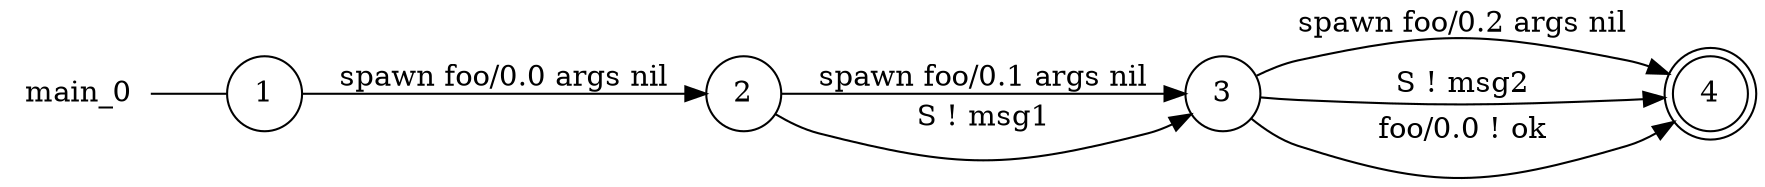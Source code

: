 digraph main_0 {
	rankdir="LR";
	n_0 [label="main_0", shape="plaintext"];
	n_1 [id="3", shape=doublecircle, label="4"];
	n_2 [id="2", shape=circle, label="3"];
	n_3 [id="7", shape=circle, label="2"];
	n_4 [id="1", shape=circle, label="1"];
	n_0 -> n_4 [arrowhead=none];

	n_4 -> n_3 [id="[$e|4]", label="spawn foo/0.0 args nil"];
	n_2 -> n_1 [id="[$e|12]", label="spawn foo/0.2 args nil"];
	n_2 -> n_1 [id="[$e|3]", label="S ! msg2"];
	n_3 -> n_2 [id="[$e|2]", label="spawn foo/0.1 args nil"];
	n_2 -> n_1 [id="[$e|13]", label="foo/0.0 ! ok"];
	n_3 -> n_2 [id="[$e|11]", label="S ! msg1"];
}

